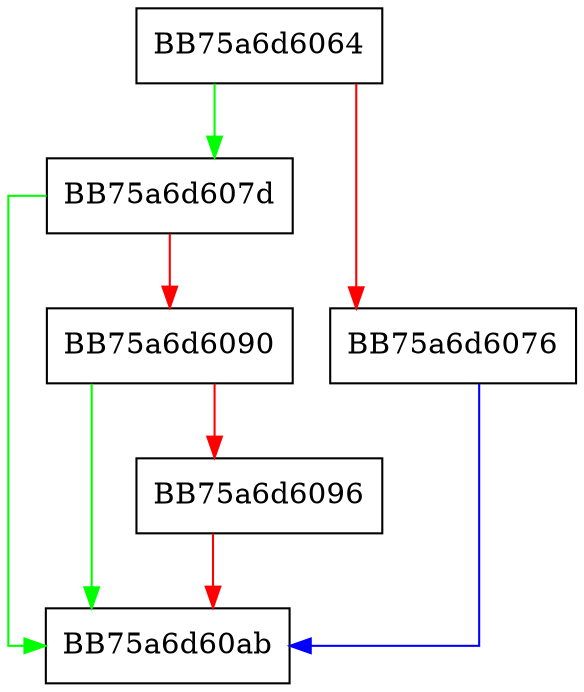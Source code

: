 digraph FpGetRevision {
  node [shape="box"];
  graph [splines=ortho];
  BB75a6d6064 -> BB75a6d607d [color="green"];
  BB75a6d6064 -> BB75a6d6076 [color="red"];
  BB75a6d6076 -> BB75a6d60ab [color="blue"];
  BB75a6d607d -> BB75a6d60ab [color="green"];
  BB75a6d607d -> BB75a6d6090 [color="red"];
  BB75a6d6090 -> BB75a6d60ab [color="green"];
  BB75a6d6090 -> BB75a6d6096 [color="red"];
  BB75a6d6096 -> BB75a6d60ab [color="red"];
}
